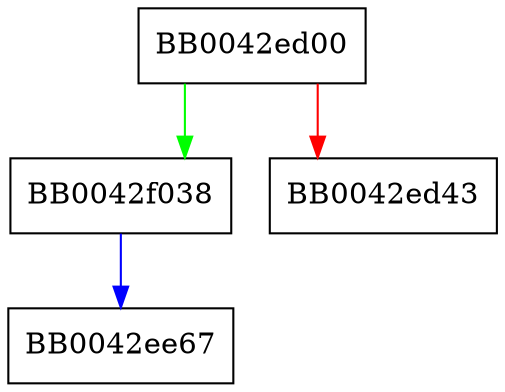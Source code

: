 digraph dump_certs_pkeys_bag {
  node [shape="box"];
  graph [splines=ortho];
  BB0042ed00 -> BB0042f038 [color="green"];
  BB0042ed00 -> BB0042ed43 [color="red"];
  BB0042f038 -> BB0042ee67 [color="blue"];
}